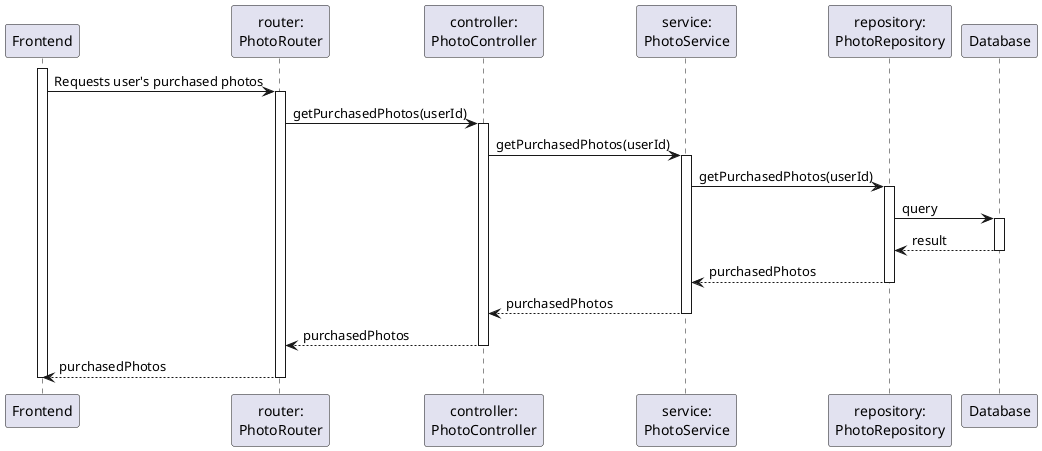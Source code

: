 @startuml ViewPurchasedPhotos

participant Frontend
participant "router:\nPhotoRouter" as Router
participant "controller:\nPhotoController" as Controller
participant "service:\nPhotoService" as Service
participant "repository:\nPhotoRepository" as Repository
participant Database

activate Frontend

Frontend -> Router: Requests user's purchased photos
activate Router

Router -> Controller: getPurchasedPhotos(userId)
activate Controller

Controller -> Service: getPurchasedPhotos(userId)
activate Service

Service -> Repository: getPurchasedPhotos(userId)
activate Repository

Repository -> Database: query
activate Database

Database --> Repository: result
deactivate Database

Repository --> Service: purchasedPhotos
deactivate Repository

Service --> Controller: purchasedPhotos
deactivate Service

Controller --> Router: purchasedPhotos
deactivate Controller

Router --> Frontend: purchasedPhotos
deactivate Router

deactivate Frontend

@enduml